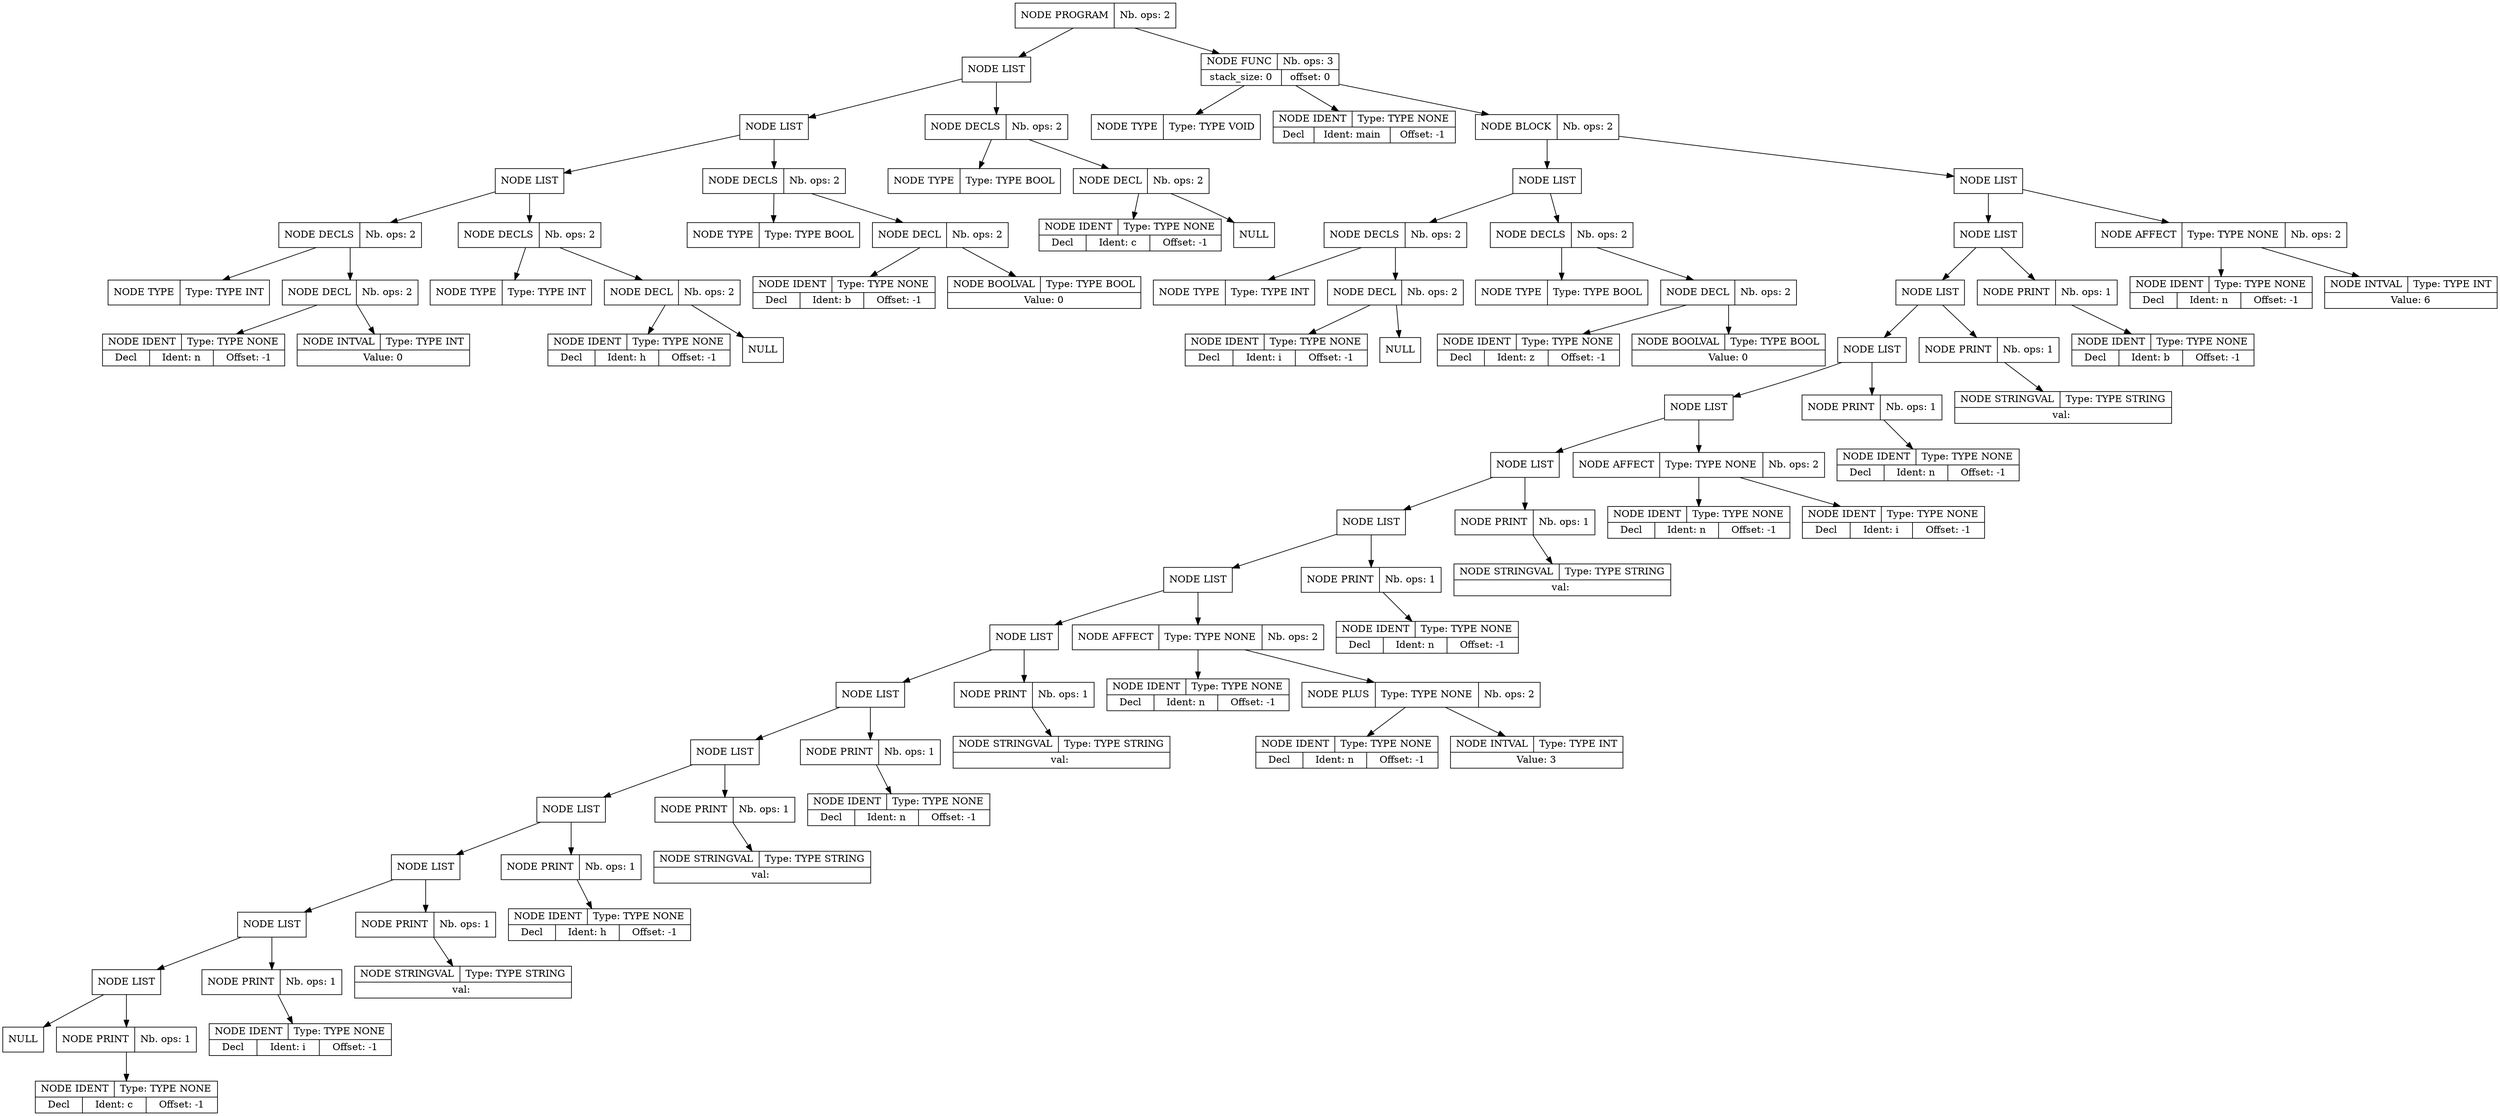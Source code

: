 digraph global_vars {
    N1 [shape=record, label="{{NODE PROGRAM|Nb. ops: 2}}"];
    N2 [shape=record, label="{{NODE LIST}}"];
    N3 [shape=record, label="{{NODE LIST}}"];
    N4 [shape=record, label="{{NODE LIST}}"];
    N5 [shape=record, label="{{NODE DECLS|Nb. ops: 2}}"];
    N6 [shape=record, label="{{NODE TYPE|Type: TYPE INT}}"];
    edge[tailclip=true];
    N5 -> N6
    N7 [shape=record, label="{{NODE DECL|Nb. ops: 2}}"];
    N8 [shape=record, label="{{NODE IDENT|Type: TYPE NONE}|{<decl>Decl      |Ident: n|Offset: -1}}"];
    edge[tailclip=true];
    N7 -> N8
    N9 [shape=record, label="{{NODE INTVAL|Type: TYPE INT}|{Value: 0}}"];
    edge[tailclip=true];
    N7 -> N9
    edge[tailclip=true];
    N5 -> N7
    edge[tailclip=true];
    N4 -> N5
    N10 [shape=record, label="{{NODE DECLS|Nb. ops: 2}}"];
    N11 [shape=record, label="{{NODE TYPE|Type: TYPE INT}}"];
    edge[tailclip=true];
    N10 -> N11
    N12 [shape=record, label="{{NODE DECL|Nb. ops: 2}}"];
    N13 [shape=record, label="{{NODE IDENT|Type: TYPE NONE}|{<decl>Decl      |Ident: h|Offset: -1}}"];
    edge[tailclip=true];
    N12 -> N13
    N14 [shape=record, label="{{NULL}}"];
    edge[tailclip=true];
    N12 -> N14
    edge[tailclip=true];
    N10 -> N12
    edge[tailclip=true];
    N4 -> N10
    edge[tailclip=true];
    N3 -> N4
    N15 [shape=record, label="{{NODE DECLS|Nb. ops: 2}}"];
    N16 [shape=record, label="{{NODE TYPE|Type: TYPE BOOL}}"];
    edge[tailclip=true];
    N15 -> N16
    N17 [shape=record, label="{{NODE DECL|Nb. ops: 2}}"];
    N18 [shape=record, label="{{NODE IDENT|Type: TYPE NONE}|{<decl>Decl      |Ident: b|Offset: -1}}"];
    edge[tailclip=true];
    N17 -> N18
    N19 [shape=record, label="{{NODE BOOLVAL|Type: TYPE BOOL}|{Value: 0}}"];
    edge[tailclip=true];
    N17 -> N19
    edge[tailclip=true];
    N15 -> N17
    edge[tailclip=true];
    N3 -> N15
    edge[tailclip=true];
    N2 -> N3
    N20 [shape=record, label="{{NODE DECLS|Nb. ops: 2}}"];
    N21 [shape=record, label="{{NODE TYPE|Type: TYPE BOOL}}"];
    edge[tailclip=true];
    N20 -> N21
    N22 [shape=record, label="{{NODE DECL|Nb. ops: 2}}"];
    N23 [shape=record, label="{{NODE IDENT|Type: TYPE NONE}|{<decl>Decl      |Ident: c|Offset: -1}}"];
    edge[tailclip=true];
    N22 -> N23
    N24 [shape=record, label="{{NULL}}"];
    edge[tailclip=true];
    N22 -> N24
    edge[tailclip=true];
    N20 -> N22
    edge[tailclip=true];
    N2 -> N20
    edge[tailclip=true];
    N1 -> N2
    N25 [shape=record, label="{{NODE FUNC|Nb. ops: 3}|{stack_size: 0|offset: 0}}"];
    N26 [shape=record, label="{{NODE TYPE|Type: TYPE VOID}}"];
    edge[tailclip=true];
    N25 -> N26
    N27 [shape=record, label="{{NODE IDENT|Type: TYPE NONE}|{<decl>Decl      |Ident: main|Offset: -1}}"];
    edge[tailclip=true];
    N25 -> N27
    N28 [shape=record, label="{{NODE BLOCK|Nb. ops: 2}}"];
    N29 [shape=record, label="{{NODE LIST}}"];
    N30 [shape=record, label="{{NODE DECLS|Nb. ops: 2}}"];
    N31 [shape=record, label="{{NODE TYPE|Type: TYPE INT}}"];
    edge[tailclip=true];
    N30 -> N31
    N32 [shape=record, label="{{NODE DECL|Nb. ops: 2}}"];
    N33 [shape=record, label="{{NODE IDENT|Type: TYPE NONE}|{<decl>Decl      |Ident: i|Offset: -1}}"];
    edge[tailclip=true];
    N32 -> N33
    N34 [shape=record, label="{{NULL}}"];
    edge[tailclip=true];
    N32 -> N34
    edge[tailclip=true];
    N30 -> N32
    edge[tailclip=true];
    N29 -> N30
    N35 [shape=record, label="{{NODE DECLS|Nb. ops: 2}}"];
    N36 [shape=record, label="{{NODE TYPE|Type: TYPE BOOL}}"];
    edge[tailclip=true];
    N35 -> N36
    N37 [shape=record, label="{{NODE DECL|Nb. ops: 2}}"];
    N38 [shape=record, label="{{NODE IDENT|Type: TYPE NONE}|{<decl>Decl      |Ident: z|Offset: -1}}"];
    edge[tailclip=true];
    N37 -> N38
    N39 [shape=record, label="{{NODE BOOLVAL|Type: TYPE BOOL}|{Value: 0}}"];
    edge[tailclip=true];
    N37 -> N39
    edge[tailclip=true];
    N35 -> N37
    edge[tailclip=true];
    N29 -> N35
    edge[tailclip=true];
    N28 -> N29
    N40 [shape=record, label="{{NODE LIST}}"];
    N41 [shape=record, label="{{NODE LIST}}"];
    N42 [shape=record, label="{{NODE LIST}}"];
    N43 [shape=record, label="{{NODE LIST}}"];
    N44 [shape=record, label="{{NODE LIST}}"];
    N45 [shape=record, label="{{NODE LIST}}"];
    N46 [shape=record, label="{{NODE LIST}}"];
    N47 [shape=record, label="{{NODE LIST}}"];
    N48 [shape=record, label="{{NODE LIST}}"];
    N49 [shape=record, label="{{NODE LIST}}"];
    N50 [shape=record, label="{{NODE LIST}}"];
    N51 [shape=record, label="{{NODE LIST}}"];
    N52 [shape=record, label="{{NODE LIST}}"];
    N53 [shape=record, label="{{NODE LIST}}"];
    N54 [shape=record, label="{{NODE LIST}}"];
    N55 [shape=record, label="{{NULL}}"];
    edge[tailclip=true];
    N54 -> N55
    N56 [shape=record, label="{{NODE PRINT|Nb. ops: 1}}"];
    N57 [shape=record, label="{{NODE IDENT|Type: TYPE NONE}|{<decl>Decl      |Ident: c|Offset: -1}}"];
    edge[tailclip=true];
    N56 -> N57
    edge[tailclip=true];
    N54 -> N56
    edge[tailclip=true];
    N53 -> N54
    N58 [shape=record, label="{{NODE PRINT|Nb. ops: 1}}"];
    N59 [shape=record, label="{{NODE IDENT|Type: TYPE NONE}|{<decl>Decl      |Ident: i|Offset: -1}}"];
    edge[tailclip=true];
    N58 -> N59
    edge[tailclip=true];
    N53 -> N58
    edge[tailclip=true];
    N52 -> N53
    N60 [shape=record, label="{{NODE PRINT|Nb. ops: 1}}"];
    N61 [shape=record, label="{{NODE STRINGVAL|Type: TYPE STRING}|{val: \n}}"];
    edge[tailclip=true];
    N60 -> N61
    edge[tailclip=true];
    N52 -> N60
    edge[tailclip=true];
    N51 -> N52
    N62 [shape=record, label="{{NODE PRINT|Nb. ops: 1}}"];
    N63 [shape=record, label="{{NODE IDENT|Type: TYPE NONE}|{<decl>Decl      |Ident: h|Offset: -1}}"];
    edge[tailclip=true];
    N62 -> N63
    edge[tailclip=true];
    N51 -> N62
    edge[tailclip=true];
    N50 -> N51
    N64 [shape=record, label="{{NODE PRINT|Nb. ops: 1}}"];
    N65 [shape=record, label="{{NODE STRINGVAL|Type: TYPE STRING}|{val: \n}}"];
    edge[tailclip=true];
    N64 -> N65
    edge[tailclip=true];
    N50 -> N64
    edge[tailclip=true];
    N49 -> N50
    N66 [shape=record, label="{{NODE PRINT|Nb. ops: 1}}"];
    N67 [shape=record, label="{{NODE IDENT|Type: TYPE NONE}|{<decl>Decl      |Ident: n|Offset: -1}}"];
    edge[tailclip=true];
    N66 -> N67
    edge[tailclip=true];
    N49 -> N66
    edge[tailclip=true];
    N48 -> N49
    N68 [shape=record, label="{{NODE PRINT|Nb. ops: 1}}"];
    N69 [shape=record, label="{{NODE STRINGVAL|Type: TYPE STRING}|{val: \n}}"];
    edge[tailclip=true];
    N68 -> N69
    edge[tailclip=true];
    N48 -> N68
    edge[tailclip=true];
    N47 -> N48
    N70 [shape=record, label="{{NODE AFFECT|Type: TYPE NONE|Nb. ops: 2}}"];
    N71 [shape=record, label="{{NODE IDENT|Type: TYPE NONE}|{<decl>Decl      |Ident: n|Offset: -1}}"];
    edge[tailclip=true];
    N70 -> N71
    N72 [shape=record, label="{{NODE PLUS|Type: TYPE NONE|Nb. ops: 2}}"];
    N73 [shape=record, label="{{NODE IDENT|Type: TYPE NONE}|{<decl>Decl      |Ident: n|Offset: -1}}"];
    edge[tailclip=true];
    N72 -> N73
    N74 [shape=record, label="{{NODE INTVAL|Type: TYPE INT}|{Value: 3}}"];
    edge[tailclip=true];
    N72 -> N74
    edge[tailclip=true];
    N70 -> N72
    edge[tailclip=true];
    N47 -> N70
    edge[tailclip=true];
    N46 -> N47
    N75 [shape=record, label="{{NODE PRINT|Nb. ops: 1}}"];
    N76 [shape=record, label="{{NODE IDENT|Type: TYPE NONE}|{<decl>Decl      |Ident: n|Offset: -1}}"];
    edge[tailclip=true];
    N75 -> N76
    edge[tailclip=true];
    N46 -> N75
    edge[tailclip=true];
    N45 -> N46
    N77 [shape=record, label="{{NODE PRINT|Nb. ops: 1}}"];
    N78 [shape=record, label="{{NODE STRINGVAL|Type: TYPE STRING}|{val: \n}}"];
    edge[tailclip=true];
    N77 -> N78
    edge[tailclip=true];
    N45 -> N77
    edge[tailclip=true];
    N44 -> N45
    N79 [shape=record, label="{{NODE AFFECT|Type: TYPE NONE|Nb. ops: 2}}"];
    N80 [shape=record, label="{{NODE IDENT|Type: TYPE NONE}|{<decl>Decl      |Ident: n|Offset: -1}}"];
    edge[tailclip=true];
    N79 -> N80
    N81 [shape=record, label="{{NODE IDENT|Type: TYPE NONE}|{<decl>Decl      |Ident: i|Offset: -1}}"];
    edge[tailclip=true];
    N79 -> N81
    edge[tailclip=true];
    N44 -> N79
    edge[tailclip=true];
    N43 -> N44
    N82 [shape=record, label="{{NODE PRINT|Nb. ops: 1}}"];
    N83 [shape=record, label="{{NODE IDENT|Type: TYPE NONE}|{<decl>Decl      |Ident: n|Offset: -1}}"];
    edge[tailclip=true];
    N82 -> N83
    edge[tailclip=true];
    N43 -> N82
    edge[tailclip=true];
    N42 -> N43
    N84 [shape=record, label="{{NODE PRINT|Nb. ops: 1}}"];
    N85 [shape=record, label="{{NODE STRINGVAL|Type: TYPE STRING}|{val: \n}}"];
    edge[tailclip=true];
    N84 -> N85
    edge[tailclip=true];
    N42 -> N84
    edge[tailclip=true];
    N41 -> N42
    N86 [shape=record, label="{{NODE PRINT|Nb. ops: 1}}"];
    N87 [shape=record, label="{{NODE IDENT|Type: TYPE NONE}|{<decl>Decl      |Ident: b|Offset: -1}}"];
    edge[tailclip=true];
    N86 -> N87
    edge[tailclip=true];
    N41 -> N86
    edge[tailclip=true];
    N40 -> N41
    N88 [shape=record, label="{{NODE AFFECT|Type: TYPE NONE|Nb. ops: 2}}"];
    N89 [shape=record, label="{{NODE IDENT|Type: TYPE NONE}|{<decl>Decl      |Ident: n|Offset: -1}}"];
    edge[tailclip=true];
    N88 -> N89
    N90 [shape=record, label="{{NODE INTVAL|Type: TYPE INT}|{Value: 6}}"];
    edge[tailclip=true];
    N88 -> N90
    edge[tailclip=true];
    N40 -> N88
    edge[tailclip=true];
    N28 -> N40
    edge[tailclip=true];
    N25 -> N28
    edge[tailclip=true];
    N1 -> N25
}